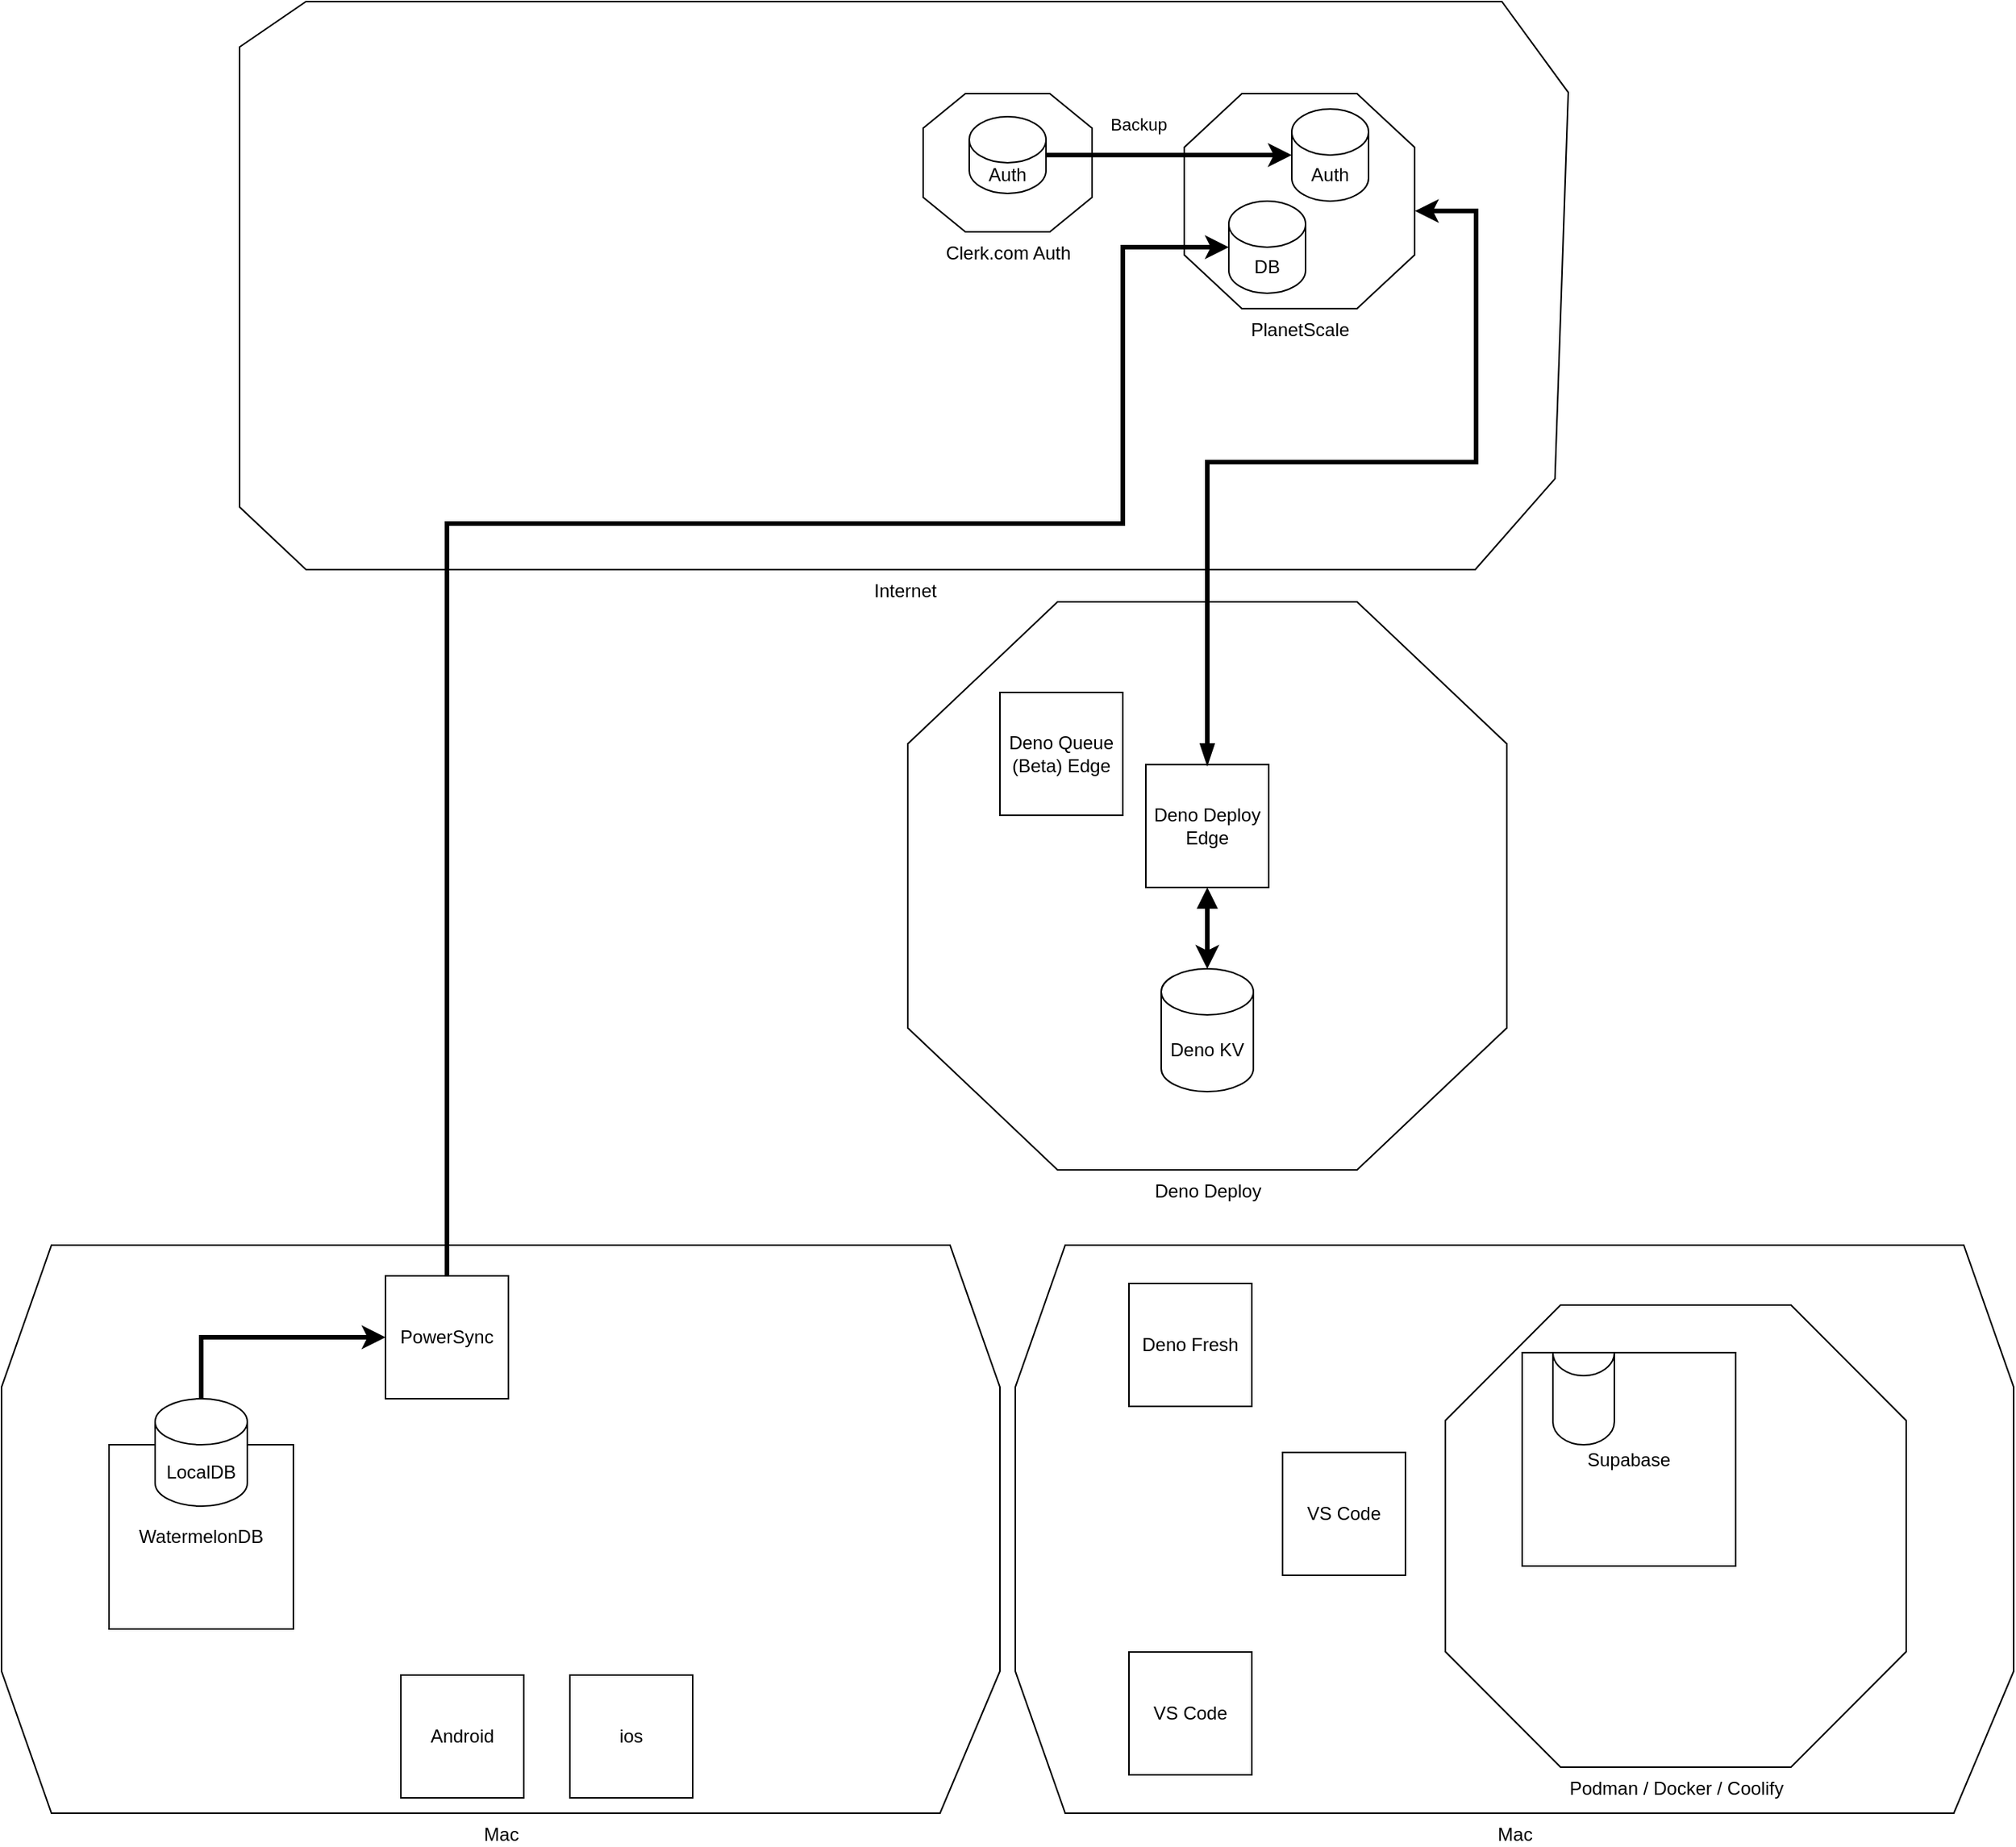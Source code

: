 <mxfile version="24.4.4" type="github">
  <diagram name="Page-1" id="5y6IGtCHfefg0UG6-Cvr">
    <mxGraphModel dx="2109" dy="816" grid="1" gridSize="10" guides="1" tooltips="1" connect="1" arrows="1" fold="1" page="1" pageScale="1" pageWidth="850" pageHeight="1100" math="0" shadow="0">
      <root>
        <mxCell id="0" />
        <mxCell id="1" parent="0" />
        <mxCell id="JIDA0Lga-9D9GwtFfnP9-25" value="Mac" style="verticalLabelPosition=bottom;verticalAlign=top;html=1;shape=mxgraph.basic.polygon;polyCoords=[[0.05,0],[0.95,0],[1,0.25],[1,0.75],[0.94,1],[0.05,1],[0,0.75],[0,0.25]];polyline=0;" vertex="1" parent="1">
          <mxGeometry x="-160" y="830" width="650" height="370" as="geometry" />
        </mxCell>
        <mxCell id="JIDA0Lga-9D9GwtFfnP9-17" value="Internet" style="verticalLabelPosition=bottom;verticalAlign=top;html=1;shape=mxgraph.basic.polygon;polyCoords=[[0.05,0],[0.95,0],[1,0.16],[0.99,0.84],[0.93,1],[0.05,1],[0,0.89],[0,0.08]];polyline=0;" vertex="1" parent="1">
          <mxGeometry x="-5" y="20" width="865" height="370" as="geometry" />
        </mxCell>
        <mxCell id="JIDA0Lga-9D9GwtFfnP9-3" value="Mac" style="verticalLabelPosition=bottom;verticalAlign=top;html=1;shape=mxgraph.basic.polygon;polyCoords=[[0.05,0],[0.95,0],[1,0.25],[1,0.75],[0.94,1],[0.05,1],[0,0.75],[0,0.25]];polyline=0;" vertex="1" parent="1">
          <mxGeometry x="500" y="830" width="650" height="370" as="geometry" />
        </mxCell>
        <mxCell id="JIDA0Lga-9D9GwtFfnP9-4" value="Podman / Docker / Coolify" style="verticalLabelPosition=bottom;verticalAlign=top;html=1;shape=mxgraph.basic.polygon;polyCoords=[[0.25,0],[0.75,0],[1,0.25],[1,0.75],[0.75,1],[0.25,1],[0,0.75],[0,0.25]];polyline=0;" vertex="1" parent="1">
          <mxGeometry x="780" y="869" width="300" height="301" as="geometry" />
        </mxCell>
        <mxCell id="JIDA0Lga-9D9GwtFfnP9-2" value="Supabase" style="whiteSpace=wrap;html=1;aspect=fixed;" vertex="1" parent="1">
          <mxGeometry x="830" y="900" width="139" height="139" as="geometry" />
        </mxCell>
        <mxCell id="JIDA0Lga-9D9GwtFfnP9-5" value="" style="shape=cylinder3;whiteSpace=wrap;html=1;boundedLbl=1;backgroundOutline=1;size=15;lid=0;" vertex="1" parent="1">
          <mxGeometry x="850" y="900" width="40" height="60" as="geometry" />
        </mxCell>
        <mxCell id="JIDA0Lga-9D9GwtFfnP9-6" value="Deno Deploy" style="verticalLabelPosition=bottom;verticalAlign=top;html=1;shape=mxgraph.basic.polygon;polyCoords=[[0.25,0],[0.75,0],[1,0.25],[1,0.75],[0.75,1],[0.25,1],[0,0.75],[0,0.25]];polyline=0;" vertex="1" parent="1">
          <mxGeometry x="430" y="411" width="390" height="370" as="geometry" />
        </mxCell>
        <mxCell id="JIDA0Lga-9D9GwtFfnP9-7" value="PlanetScale" style="verticalLabelPosition=bottom;verticalAlign=top;html=1;shape=mxgraph.basic.polygon;polyCoords=[[0.25,0],[0.75,0],[1,0.25],[1,0.75],[0.75,1],[0.25,1],[0,0.75],[0,0.25]];polyline=0;" vertex="1" parent="1">
          <mxGeometry x="610" y="80" width="150" height="140" as="geometry" />
        </mxCell>
        <mxCell id="JIDA0Lga-9D9GwtFfnP9-10" value="Deno KV" style="shape=cylinder3;whiteSpace=wrap;html=1;boundedLbl=1;backgroundOutline=1;size=15;" vertex="1" parent="1">
          <mxGeometry x="595" y="650" width="60" height="80" as="geometry" />
        </mxCell>
        <mxCell id="JIDA0Lga-9D9GwtFfnP9-13" style="edgeStyle=orthogonalEdgeStyle;rounded=0;orthogonalLoop=1;jettySize=auto;html=1;exitX=0.5;exitY=1;exitDx=0;exitDy=0;strokeWidth=3;startArrow=block;startFill=1;" edge="1" parent="1" source="JIDA0Lga-9D9GwtFfnP9-11" target="JIDA0Lga-9D9GwtFfnP9-10">
          <mxGeometry relative="1" as="geometry" />
        </mxCell>
        <mxCell id="JIDA0Lga-9D9GwtFfnP9-11" value="Deno Deploy Edge" style="whiteSpace=wrap;html=1;aspect=fixed;" vertex="1" parent="1">
          <mxGeometry x="585" y="517" width="80" height="80" as="geometry" />
        </mxCell>
        <mxCell id="JIDA0Lga-9D9GwtFfnP9-12" value="Deno Fresh" style="whiteSpace=wrap;html=1;aspect=fixed;" vertex="1" parent="1">
          <mxGeometry x="574" y="855" width="80" height="80" as="geometry" />
        </mxCell>
        <mxCell id="JIDA0Lga-9D9GwtFfnP9-14" value="Deno Queue (Beta) Edge" style="whiteSpace=wrap;html=1;aspect=fixed;" vertex="1" parent="1">
          <mxGeometry x="490" y="470" width="80" height="80" as="geometry" />
        </mxCell>
        <mxCell id="JIDA0Lga-9D9GwtFfnP9-15" value="VS Code" style="whiteSpace=wrap;html=1;aspect=fixed;" vertex="1" parent="1">
          <mxGeometry x="574" y="1095" width="80" height="80" as="geometry" />
        </mxCell>
        <mxCell id="JIDA0Lga-9D9GwtFfnP9-16" value="VS Code" style="whiteSpace=wrap;html=1;aspect=fixed;" vertex="1" parent="1">
          <mxGeometry x="674" y="965" width="80" height="80" as="geometry" />
        </mxCell>
        <mxCell id="JIDA0Lga-9D9GwtFfnP9-19" value="Auth" style="shape=cylinder3;whiteSpace=wrap;html=1;boundedLbl=1;backgroundOutline=1;size=15;" vertex="1" parent="1">
          <mxGeometry x="680" y="90" width="50" height="60" as="geometry" />
        </mxCell>
        <mxCell id="JIDA0Lga-9D9GwtFfnP9-20" value="DB" style="shape=cylinder3;whiteSpace=wrap;html=1;boundedLbl=1;backgroundOutline=1;size=15;" vertex="1" parent="1">
          <mxGeometry x="639" y="150" width="50" height="60" as="geometry" />
        </mxCell>
        <mxCell id="JIDA0Lga-9D9GwtFfnP9-21" style="edgeStyle=orthogonalEdgeStyle;rounded=0;orthogonalLoop=1;jettySize=auto;html=1;exitX=0.5;exitY=0;exitDx=0;exitDy=0;entryX=1.001;entryY=0.546;entryDx=0;entryDy=0;entryPerimeter=0;strokeColor=default;strokeWidth=3;align=center;verticalAlign=middle;fontFamily=Helvetica;fontSize=11;fontColor=default;labelBackgroundColor=default;endArrow=classic;startArrow=blockThin;startFill=1;" edge="1" parent="1" source="JIDA0Lga-9D9GwtFfnP9-11" target="JIDA0Lga-9D9GwtFfnP9-7">
          <mxGeometry relative="1" as="geometry">
            <Array as="points">
              <mxPoint x="625" y="320" />
              <mxPoint x="800" y="320" />
              <mxPoint x="800" y="156" />
            </Array>
          </mxGeometry>
        </mxCell>
        <mxCell id="JIDA0Lga-9D9GwtFfnP9-22" value="Clerk.com Auth" style="verticalLabelPosition=bottom;verticalAlign=top;html=1;shape=mxgraph.basic.polygon;polyCoords=[[0.25,0],[0.75,0],[1,0.25],[1,0.75],[0.75,1],[0.25,1],[0,0.75],[0,0.25]];polyline=0;" vertex="1" parent="1">
          <mxGeometry x="440" y="80" width="110" height="90" as="geometry" />
        </mxCell>
        <mxCell id="JIDA0Lga-9D9GwtFfnP9-23" value="Auth" style="shape=cylinder3;whiteSpace=wrap;html=1;boundedLbl=1;backgroundOutline=1;size=15;" vertex="1" parent="1">
          <mxGeometry x="470" y="95" width="50" height="50" as="geometry" />
        </mxCell>
        <mxCell id="JIDA0Lga-9D9GwtFfnP9-24" value="Backup" style="edgeStyle=orthogonalEdgeStyle;rounded=0;orthogonalLoop=1;jettySize=auto;html=1;exitX=1;exitY=0.5;exitDx=0;exitDy=0;exitPerimeter=0;entryX=0;entryY=0.5;entryDx=0;entryDy=0;entryPerimeter=0;strokeColor=default;strokeWidth=3;align=center;verticalAlign=middle;fontFamily=Helvetica;fontSize=11;fontColor=default;labelBackgroundColor=default;endArrow=classic;" edge="1" parent="1" source="JIDA0Lga-9D9GwtFfnP9-23" target="JIDA0Lga-9D9GwtFfnP9-19">
          <mxGeometry x="-0.25" y="20" relative="1" as="geometry">
            <Array as="points">
              <mxPoint x="580" y="120" />
              <mxPoint x="580" y="120" />
            </Array>
            <mxPoint as="offset" />
          </mxGeometry>
        </mxCell>
        <mxCell id="JIDA0Lga-9D9GwtFfnP9-26" value="WatermelonDB" style="whiteSpace=wrap;html=1;aspect=fixed;" vertex="1" parent="1">
          <mxGeometry x="-90" y="960" width="120" height="120" as="geometry" />
        </mxCell>
        <mxCell id="JIDA0Lga-9D9GwtFfnP9-27" value="ios" style="whiteSpace=wrap;html=1;aspect=fixed;" vertex="1" parent="1">
          <mxGeometry x="210" y="1110" width="80" height="80" as="geometry" />
        </mxCell>
        <mxCell id="JIDA0Lga-9D9GwtFfnP9-28" value="Android" style="whiteSpace=wrap;html=1;aspect=fixed;" vertex="1" parent="1">
          <mxGeometry x="100" y="1110" width="80" height="80" as="geometry" />
        </mxCell>
        <mxCell id="JIDA0Lga-9D9GwtFfnP9-32" style="edgeStyle=orthogonalEdgeStyle;rounded=0;orthogonalLoop=1;jettySize=auto;html=1;strokeColor=default;strokeWidth=3;align=center;verticalAlign=middle;fontFamily=Helvetica;fontSize=11;fontColor=default;labelBackgroundColor=default;endArrow=classic;exitX=0.5;exitY=0;exitDx=0;exitDy=0;exitPerimeter=0;" edge="1" parent="1" source="JIDA0Lga-9D9GwtFfnP9-29" target="JIDA0Lga-9D9GwtFfnP9-1">
          <mxGeometry relative="1" as="geometry" />
        </mxCell>
        <mxCell id="JIDA0Lga-9D9GwtFfnP9-29" value="LocalDB" style="shape=cylinder3;whiteSpace=wrap;html=1;boundedLbl=1;backgroundOutline=1;size=15;" vertex="1" parent="1">
          <mxGeometry x="-60" y="930" width="60" height="70" as="geometry" />
        </mxCell>
        <mxCell id="JIDA0Lga-9D9GwtFfnP9-33" style="edgeStyle=orthogonalEdgeStyle;rounded=0;orthogonalLoop=1;jettySize=auto;html=1;exitX=0.5;exitY=0;exitDx=0;exitDy=0;strokeColor=default;strokeWidth=3;align=center;verticalAlign=middle;fontFamily=Helvetica;fontSize=11;fontColor=default;labelBackgroundColor=default;endArrow=classic;entryX=0;entryY=0.5;entryDx=0;entryDy=0;entryPerimeter=0;" edge="1" parent="1" source="JIDA0Lga-9D9GwtFfnP9-1" target="JIDA0Lga-9D9GwtFfnP9-20">
          <mxGeometry relative="1" as="geometry">
            <mxPoint x="240" y="500" as="targetPoint" />
            <Array as="points">
              <mxPoint x="130" y="360" />
              <mxPoint x="570" y="360" />
              <mxPoint x="570" y="180" />
            </Array>
          </mxGeometry>
        </mxCell>
        <mxCell id="JIDA0Lga-9D9GwtFfnP9-1" value="PowerSync" style="whiteSpace=wrap;html=1;aspect=fixed;" vertex="1" parent="1">
          <mxGeometry x="90" y="850" width="80" height="80" as="geometry" />
        </mxCell>
      </root>
    </mxGraphModel>
  </diagram>
</mxfile>
